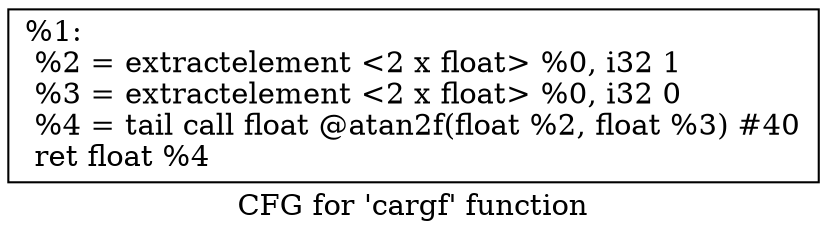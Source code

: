 digraph "CFG for 'cargf' function" {
	label="CFG for 'cargf' function";

	Node0x1c251e0 [shape=record,label="{%1:\l  %2 = extractelement \<2 x float\> %0, i32 1\l  %3 = extractelement \<2 x float\> %0, i32 0\l  %4 = tail call float @atan2f(float %2, float %3) #40\l  ret float %4\l}"];
}
